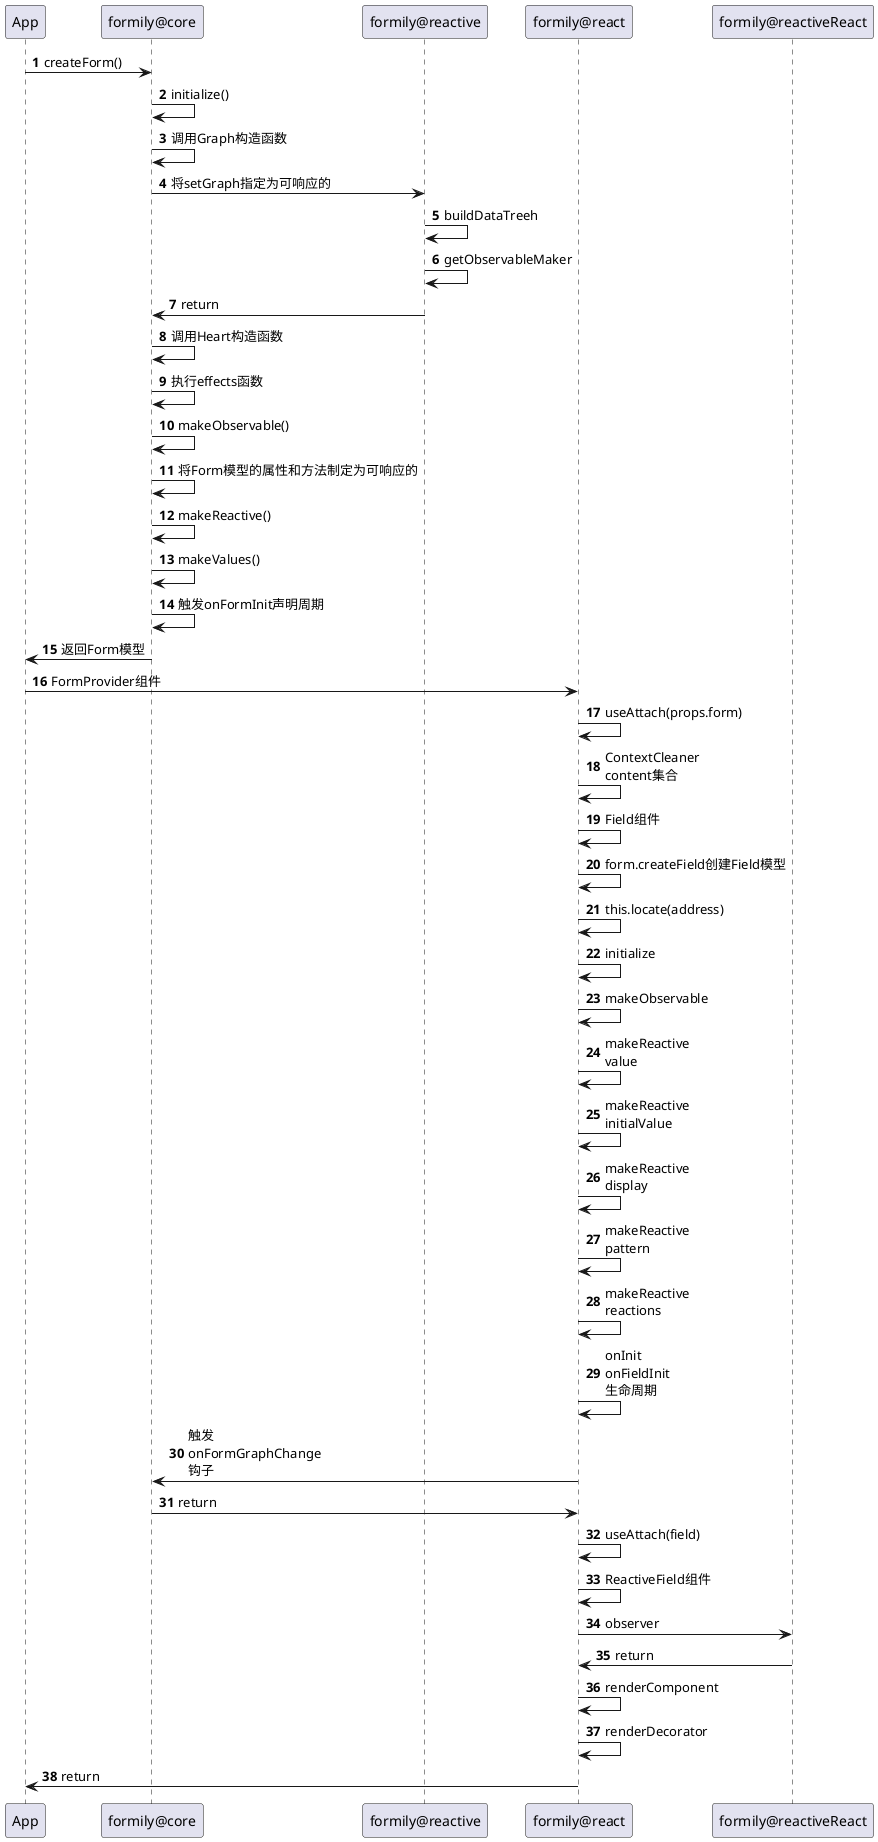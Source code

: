 @startuml
skinparam maxMessageSize 40
autonumber
App -> formily@core: createForm()
formily@core -> formily@core: initialize()
formily@core -> formily@core: 调用Graph构造函数
formily@core -> formily@reactive: 将setGraph指定为可响应的
formily@reactive -> formily@reactive: buildDataTreeh
formily@reactive -> formily@reactive: getObservableMaker
formily@core <- formily@reactive: return
formily@core -> formily@core: 调用Heart构造函数
formily@core -> formily@core: 执行effects函数
formily@core -> formily@core: makeObservable()
formily@core -> formily@core: 将Form模型的属性和方法制定为可响应的
formily@core -> formily@core: makeReactive()
formily@core -> formily@core: makeValues()
formily@core -> formily@core: 触发onFormInit声明周期
formily@core -> App: 返回Form模型
App -> formily@react: FormProvider组件
formily@react -> formily@react: useAttach(props.form)
formily@react -> formily@react: ContextCleaner content集合
formily@react -> formily@react: Field组件
formily@react -> formily@react: form.createField创建Field模型
formily@react -> formily@react: this.locate(address)
formily@react -> formily@react: initialize
formily@react -> formily@react: makeObservable
formily@react -> formily@react: makeReactive value
formily@react -> formily@react: makeReactive initialValue
formily@react -> formily@react: makeReactive display
formily@react -> formily@react: makeReactive pattern
formily@react -> formily@react: makeReactive reactions
formily@react -> formily@react: onInit onFieldInit 生命周期
formily@react -> formily@core: 触发 onFormGraphChange 钩子
formily@core -> formily@react: return
formily@react -> formily@react: useAttach(field)
formily@react -> formily@react: ReactiveField组件
formily@react -> formily@reactiveReact: observer
formily@reactiveReact -> formily@react: return
formily@react -> formily@react: renderComponent
formily@react -> formily@react: renderDecorator
formily@react -> App: return
@enduml